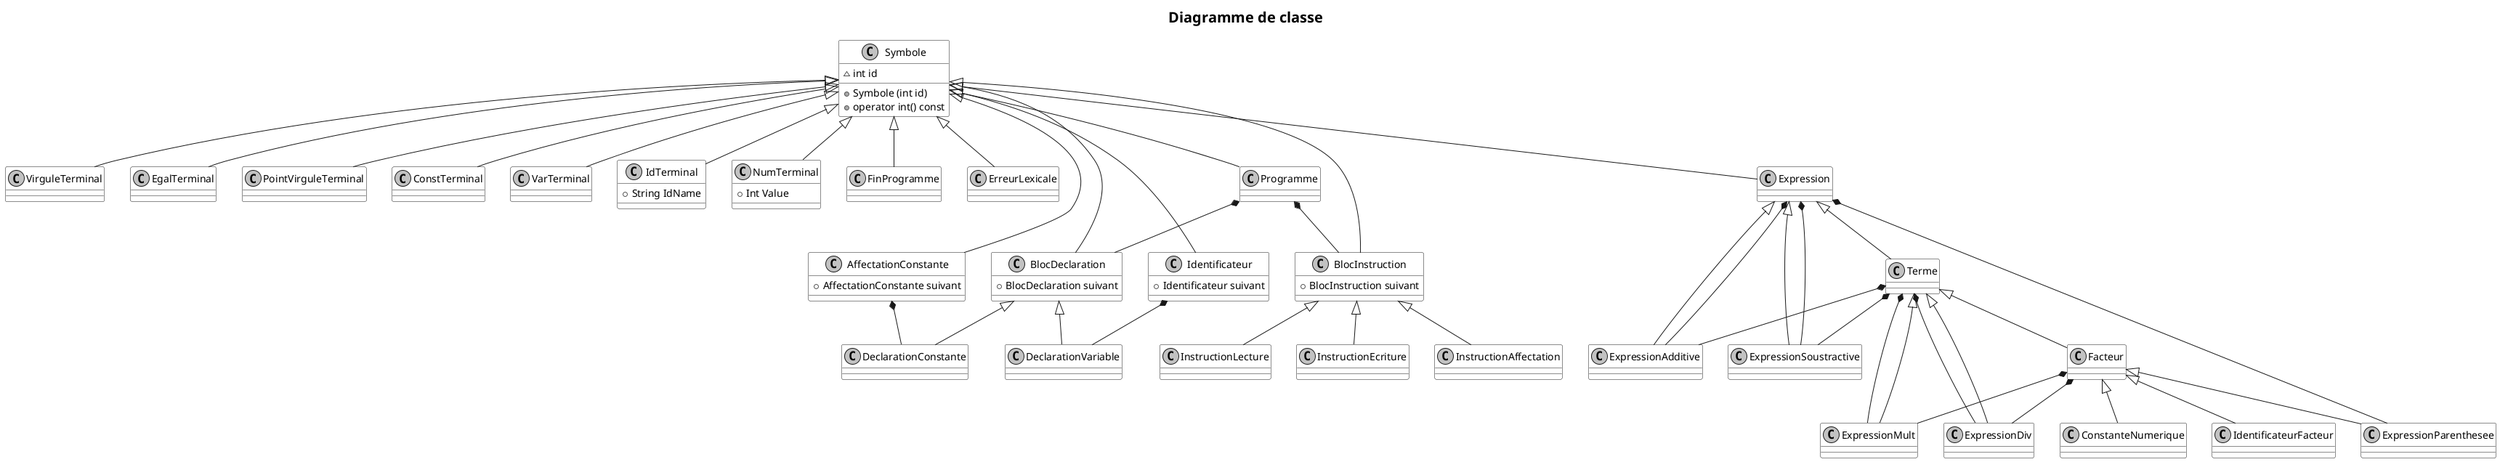 @startuml
skinparam monochrome true
skinparam shadowing false
skinparam TitleFontSize 20
skinparam sequenceTitleFontSize 20
skinparam sequenceTitleFontStyle plain

skinparam class {
	BackgroundColor white
	BackgroundColor<<Warning>> lightblue
}

title Diagramme de classe

class Symbole{
	~int id
	+Symbole (int id)
	+operator int() const
}

class VirguleTerminal
class EgalTerminal
Class PointVirguleTerminal
class ConstTerminal
class VarTerminal
class EgalTerminal
class IdTerminal{
  +String IdName
}
class NumTerminal{
  +Int Value
}
class FinProgramme
class ErreurLexicale

class AffectationConstante{
	+AffectationConstante suivant
}
class Identificateur{
	+Identificateur suivant
}
class IdentificateurFacteur
class BlocDeclaration {
    +BlocDeclaration suivant
}
class DeclarationVariable
class DeclarationConstante
class Programme
class BlocInstruction {
    +BlocInstruction suivant
}
class InstructionLecture
class InstructionEcriture
class InstructionAffectation
class Expression
class ExpressionAdditive
class ExpressionSoustractive
class Terme
class ExpressionMult
class ExpressionDiv
class Facteur
class ExpressionParenthesee
class ConstanteNumerique

Symbole <|-- Programme
Symbole <|-- BlocDeclaration
Symbole <|-- BlocInstruction
Symbole <|-- AffectationConstante
Symbole <|-- Identificateur
Symbole <|-- Expression
Symbole <|-- VirguleTerminal
Symbole <|-- PointVirguleTerminal
Symbole <|-- ConstTerminal
Symbole <|-- VarTerminal
Symbole <|-- EgalTerminal
Symbole <|-- IdTerminal
Symbole <|-- NumTerminal
Symbole <|-- FinProgramme
Symbole <|-- ErreurLexicale

Programme *-- BlocDeclaration
Programme *-- BlocInstruction

BlocDeclaration <|-- DeclarationVariable
BlocDeclaration <|-- DeclarationConstante

Identificateur *-- DeclarationVariable

AffectationConstante *-- DeclarationConstante


BlocInstruction <|-- InstructionLecture
BlocInstruction <|-- InstructionEcriture
BlocInstruction <|-- InstructionAffectation

Expression <|-- ExpressionAdditive
Expression *-- ExpressionAdditive
Expression <|-- ExpressionSoustractive
Expression *-- ExpressionSoustractive
Expression <|-- Terme
Expression *-- ExpressionParenthesee

Terme *-- ExpressionAdditive
Terme *-- ExpressionSoustractive
Terme *-- ExpressionMult
Terme <|-- ExpressionMult
Terme *-- ExpressionDiv
Terme <|-- ExpressionDiv
Terme <|-- Facteur

Facteur <|-- ExpressionParenthesee
Facteur *-- ExpressionMult
Facteur *-- ExpressionDiv
Facteur <|-- ConstanteNumerique
Facteur <|-- IdentificateurFacteur

@endumlSymbole <|--